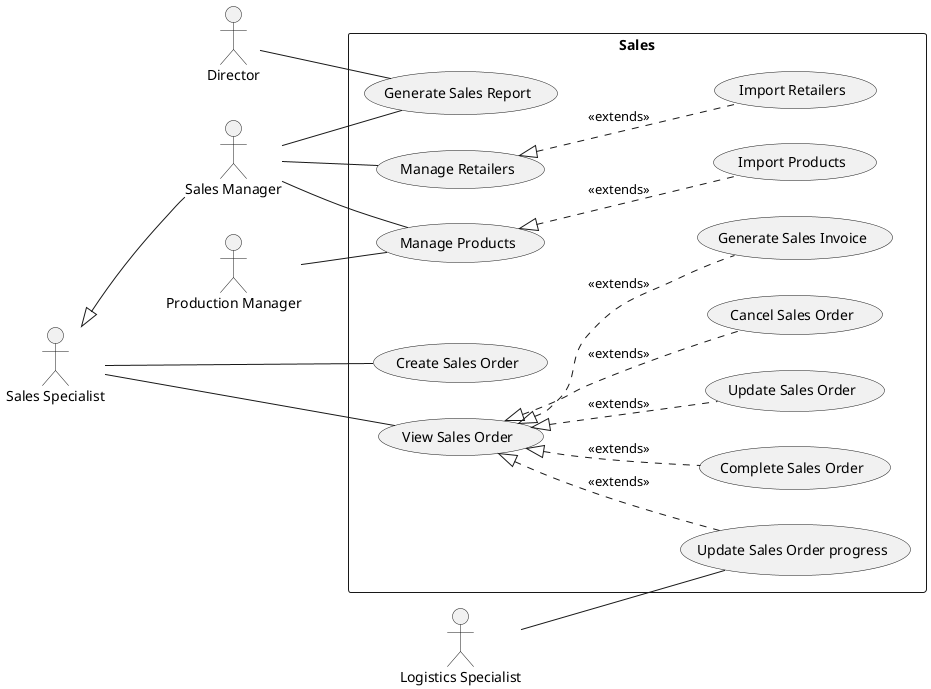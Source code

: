 @startuml sales
left to right direction

:Director: as d

:Production Manager: as pm

:Sales Specialist: as s
:Sales Manager: as sm
s <|-- sm

:Logistics Specialist: as ls

rectangle Sales {
    s -- (Create Sales Order)
    s -- (View Sales Order)
    (View Sales Order) <|.. (Update Sales Order) : <<extends>>
    (View Sales Order) <|.. (Update Sales Order progress) : <<extends>>
    (View Sales Order) <|.. (Cancel Sales Order) : <<extends>>
    ls -- (Update Sales Order progress)
    (View Sales Order) <|.. (Generate Sales Invoice) : <<extends>>
    (View Sales Order) <|.. (Complete Sales Order) : <<extends>>

    sm -- (Generate Sales Report)
    d -- (Generate Sales Report)
    pm -- (Manage Products)
    sm -- (Manage Products)
    (Manage Products) <|.. (Import Products) : <<extends>>
    sm -- (Manage Retailers)
    (Manage Retailers) <|.. (Import Retailers) : <<extends>>
}
@enduml